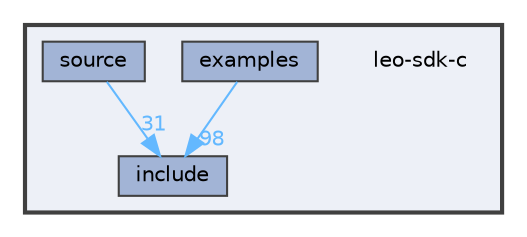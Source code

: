 digraph "leo-sdk-c"
{
 // LATEX_PDF_SIZE
  bgcolor="transparent";
  edge [fontname=Helvetica,fontsize=10,labelfontname=Helvetica,labelfontsize=10];
  node [fontname=Helvetica,fontsize=10,shape=box,height=0.2,width=0.4];
  compound=true
  subgraph clusterdir_d42a07b2115f6ca15f9c9983df0e71e7 {
    graph [ bgcolor="#edf0f7", pencolor="grey25", label="", fontname=Helvetica,fontsize=10 style="filled,bold", URL="dir_d42a07b2115f6ca15f9c9983df0e71e7.html",tooltip=""]
    dir_d42a07b2115f6ca15f9c9983df0e71e7 [shape=plaintext, label="leo-sdk-c"];
  dir_8f1f41145f451e06899021e0fcf2ccdc [label="examples", fillcolor="#a2b4d6", color="grey25", style="filled", URL="dir_8f1f41145f451e06899021e0fcf2ccdc.html",tooltip=""];
  dir_6bfd95c2b288859999b069e676501644 [label="include", fillcolor="#a2b4d6", color="grey25", style="filled", URL="dir_6bfd95c2b288859999b069e676501644.html",tooltip=""];
  dir_2479eddd4777f790b439b40c905613ec [label="source", fillcolor="#a2b4d6", color="grey25", style="filled", URL="dir_2479eddd4777f790b439b40c905613ec.html",tooltip=""];
  }
  dir_8f1f41145f451e06899021e0fcf2ccdc->dir_6bfd95c2b288859999b069e676501644 [headlabel="98", labeldistance=1.5 headhref="dir_000000_000001.html" color="steelblue1" fontcolor="steelblue1"];
  dir_2479eddd4777f790b439b40c905613ec->dir_6bfd95c2b288859999b069e676501644 [headlabel="31", labeldistance=1.5 headhref="dir_000003_000001.html" color="steelblue1" fontcolor="steelblue1"];
}
